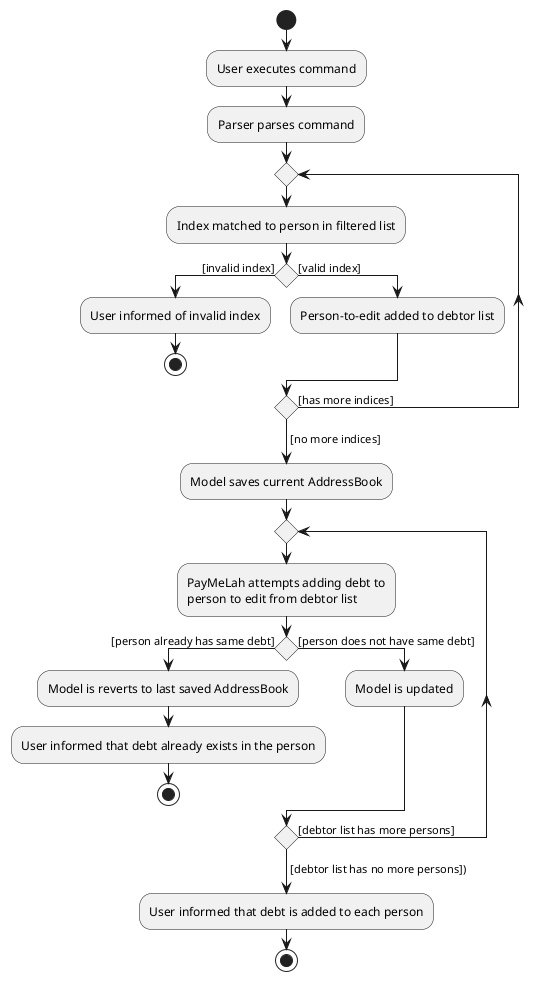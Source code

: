 @startuml
start
:User executes command;
:Parser parses command;

repeat
:Index matched to person in filtered list;
if () then ([invalid index])
    :User informed of invalid index;
    stop
else ([valid index])
:Person-to-edit added to debtor list;
endif
repeat while () is ([has more indices])
->[no more indices];

:Model saves current AddressBook;

repeat
:PayMeLah attempts adding debt to
person to edit from debtor list;
if () then ([person already has same debt])
    :Model is reverts to last saved AddressBook;
    :User informed that debt already exists in the person;
    stop
else ([person does not have same debt])
:Model is updated;
endif
repeat while () is ([debtor list has more persons])
->[debtor list has no more persons]);

:User informed that debt is added to each person;
stop
@enduml
